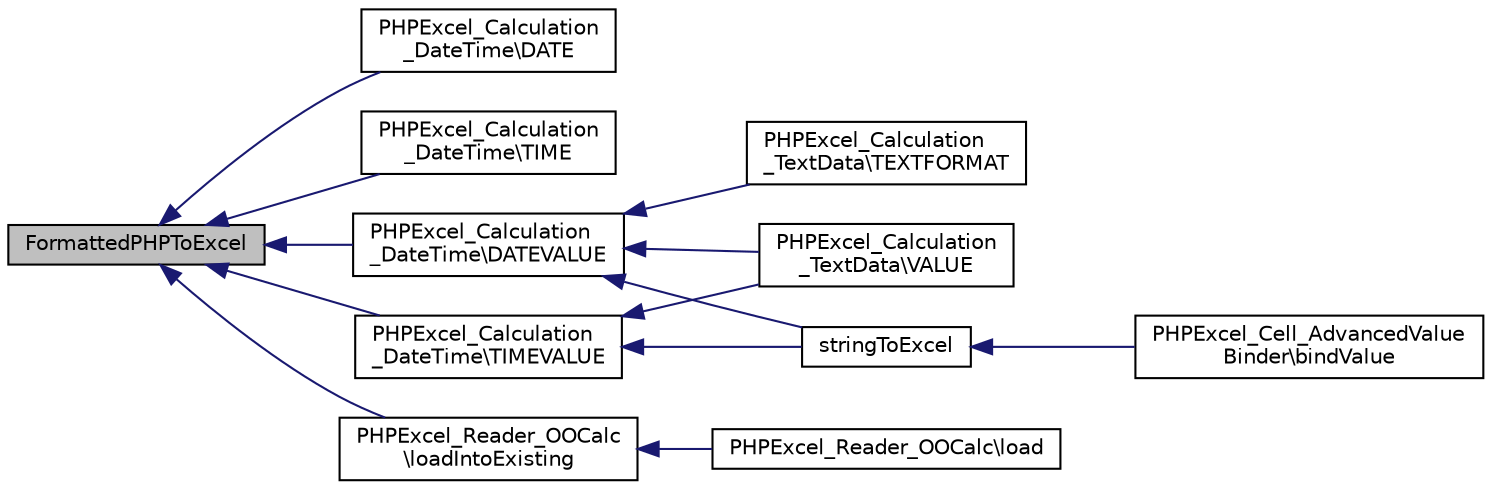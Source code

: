 digraph "FormattedPHPToExcel"
{
  edge [fontname="Helvetica",fontsize="10",labelfontname="Helvetica",labelfontsize="10"];
  node [fontname="Helvetica",fontsize="10",shape=record];
  rankdir="LR";
  Node52 [label="FormattedPHPToExcel",height=0.2,width=0.4,color="black", fillcolor="grey75", style="filled", fontcolor="black"];
  Node52 -> Node53 [dir="back",color="midnightblue",fontsize="10",style="solid",fontname="Helvetica"];
  Node53 [label="PHPExcel_Calculation\l_DateTime\\DATE",height=0.2,width=0.4,color="black", fillcolor="white", style="filled",URL="$class_p_h_p_excel___calculation___date_time.html#a03b0fe170b61e5a1c2029cb36c862c73"];
  Node52 -> Node54 [dir="back",color="midnightblue",fontsize="10",style="solid",fontname="Helvetica"];
  Node54 [label="PHPExcel_Calculation\l_DateTime\\TIME",height=0.2,width=0.4,color="black", fillcolor="white", style="filled",URL="$class_p_h_p_excel___calculation___date_time.html#a9e7e0f08b762776c916a9a539400452d"];
  Node52 -> Node55 [dir="back",color="midnightblue",fontsize="10",style="solid",fontname="Helvetica"];
  Node55 [label="PHPExcel_Calculation\l_DateTime\\DATEVALUE",height=0.2,width=0.4,color="black", fillcolor="white", style="filled",URL="$class_p_h_p_excel___calculation___date_time.html#a8984d40537ff269263bce62c77541136"];
  Node55 -> Node56 [dir="back",color="midnightblue",fontsize="10",style="solid",fontname="Helvetica"];
  Node56 [label="PHPExcel_Calculation\l_TextData\\TEXTFORMAT",height=0.2,width=0.4,color="black", fillcolor="white", style="filled",URL="$class_p_h_p_excel___calculation___text_data.html#a11a84a98b2a37f90f41d975b1a786152"];
  Node55 -> Node57 [dir="back",color="midnightblue",fontsize="10",style="solid",fontname="Helvetica"];
  Node57 [label="PHPExcel_Calculation\l_TextData\\VALUE",height=0.2,width=0.4,color="black", fillcolor="white", style="filled",URL="$class_p_h_p_excel___calculation___text_data.html#af45b37c89e6fe7a632f42934bd4c1a09"];
  Node55 -> Node58 [dir="back",color="midnightblue",fontsize="10",style="solid",fontname="Helvetica"];
  Node58 [label="stringToExcel",height=0.2,width=0.4,color="black", fillcolor="white", style="filled",URL="$class_p_h_p_excel___shared___date.html#ad963c59456cdaa66a2a61437fa5fa462"];
  Node58 -> Node59 [dir="back",color="midnightblue",fontsize="10",style="solid",fontname="Helvetica"];
  Node59 [label="PHPExcel_Cell_AdvancedValue\lBinder\\bindValue",height=0.2,width=0.4,color="black", fillcolor="white", style="filled",URL="$class_p_h_p_excel___cell___advanced_value_binder.html#a39b388668f7555fba29bd979a6ed9dc4"];
  Node52 -> Node60 [dir="back",color="midnightblue",fontsize="10",style="solid",fontname="Helvetica"];
  Node60 [label="PHPExcel_Calculation\l_DateTime\\TIMEVALUE",height=0.2,width=0.4,color="black", fillcolor="white", style="filled",URL="$class_p_h_p_excel___calculation___date_time.html#a6211ca53e1f0762c7c73d04f4e98c816"];
  Node60 -> Node57 [dir="back",color="midnightblue",fontsize="10",style="solid",fontname="Helvetica"];
  Node60 -> Node58 [dir="back",color="midnightblue",fontsize="10",style="solid",fontname="Helvetica"];
  Node52 -> Node61 [dir="back",color="midnightblue",fontsize="10",style="solid",fontname="Helvetica"];
  Node61 [label="PHPExcel_Reader_OOCalc\l\\loadIntoExisting",height=0.2,width=0.4,color="black", fillcolor="white", style="filled",URL="$class_p_h_p_excel___reader___o_o_calc.html#af6c531fcaf9c3c83abf91d6ac048b186"];
  Node61 -> Node62 [dir="back",color="midnightblue",fontsize="10",style="solid",fontname="Helvetica"];
  Node62 [label="PHPExcel_Reader_OOCalc\\load",height=0.2,width=0.4,color="black", fillcolor="white", style="filled",URL="$class_p_h_p_excel___reader___o_o_calc.html#a138b94503ca4c44b510190c29d4f16fe"];
}
